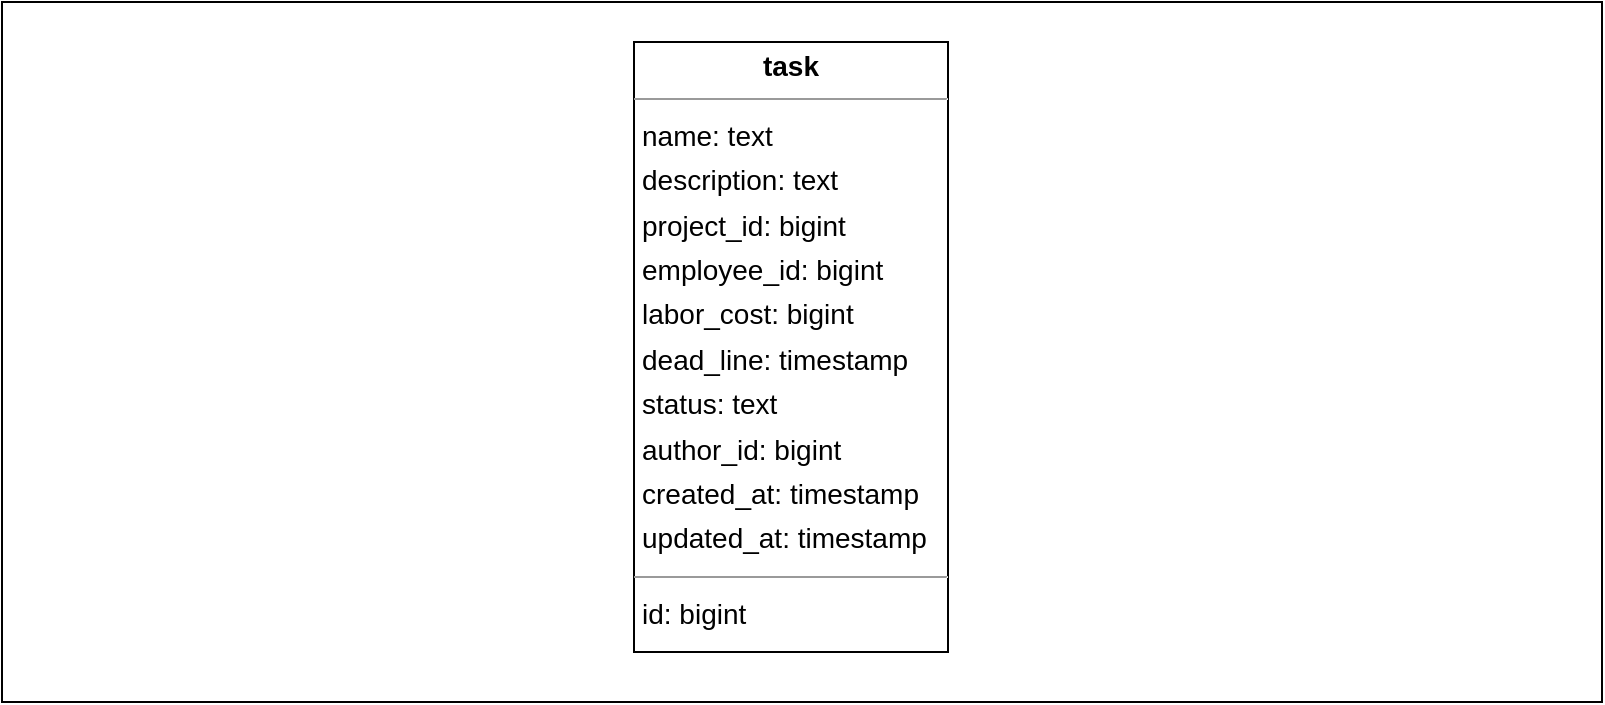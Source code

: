 <mxfile version="21.3.2" type="device">
  <diagram name="Страница 1" id="I_WDWBlkzsucUHHqco20">
    <mxGraphModel dx="1134" dy="626" grid="1" gridSize="10" guides="1" tooltips="1" connect="1" arrows="1" fold="1" page="1" pageScale="1" pageWidth="827" pageHeight="1169" math="0" shadow="0">
      <root>
        <mxCell id="0" />
        <mxCell id="1" parent="0" />
        <mxCell id="1YTKJRyU16ixyDpiEEJG-1" value="" style="rounded=0;whiteSpace=wrap;html=1;" vertex="1" parent="1">
          <mxGeometry x="14" y="10" width="800" height="350" as="geometry" />
        </mxCell>
        <mxCell id="1YTKJRyU16ixyDpiEEJG-3" value="&lt;p style=&quot;margin:0px;margin-top:4px;text-align:center;&quot;&gt;&lt;b&gt;task&lt;/b&gt;&lt;/p&gt;&lt;hr size=&quot;1&quot;/&gt;&lt;p style=&quot;margin:0 0 0 4px;line-height:1.6;&quot;&gt; name: text&lt;br/&gt; description: text&lt;br/&gt; project_id: bigint&lt;br/&gt; employee_id: bigint&lt;br/&gt; labor_cost: bigint&lt;br/&gt; dead_line: timestamp&lt;br/&gt; status: text&lt;br/&gt; author_id: bigint&lt;br/&gt; created_at: timestamp&lt;br/&gt; updated_at: timestamp&lt;/p&gt;&lt;hr size=&quot;1&quot;/&gt;&lt;p style=&quot;margin:0 0 0 4px;line-height:1.6;&quot;&gt; id: bigint&lt;/p&gt;" style="verticalAlign=top;align=left;overflow=fill;fontSize=14;fontFamily=Helvetica;html=1;rounded=0;shadow=0;comic=0;labelBackgroundColor=none;strokeWidth=1;" vertex="1" parent="1">
          <mxGeometry x="330" y="30" width="157" height="305" as="geometry" />
        </mxCell>
      </root>
    </mxGraphModel>
  </diagram>
</mxfile>
